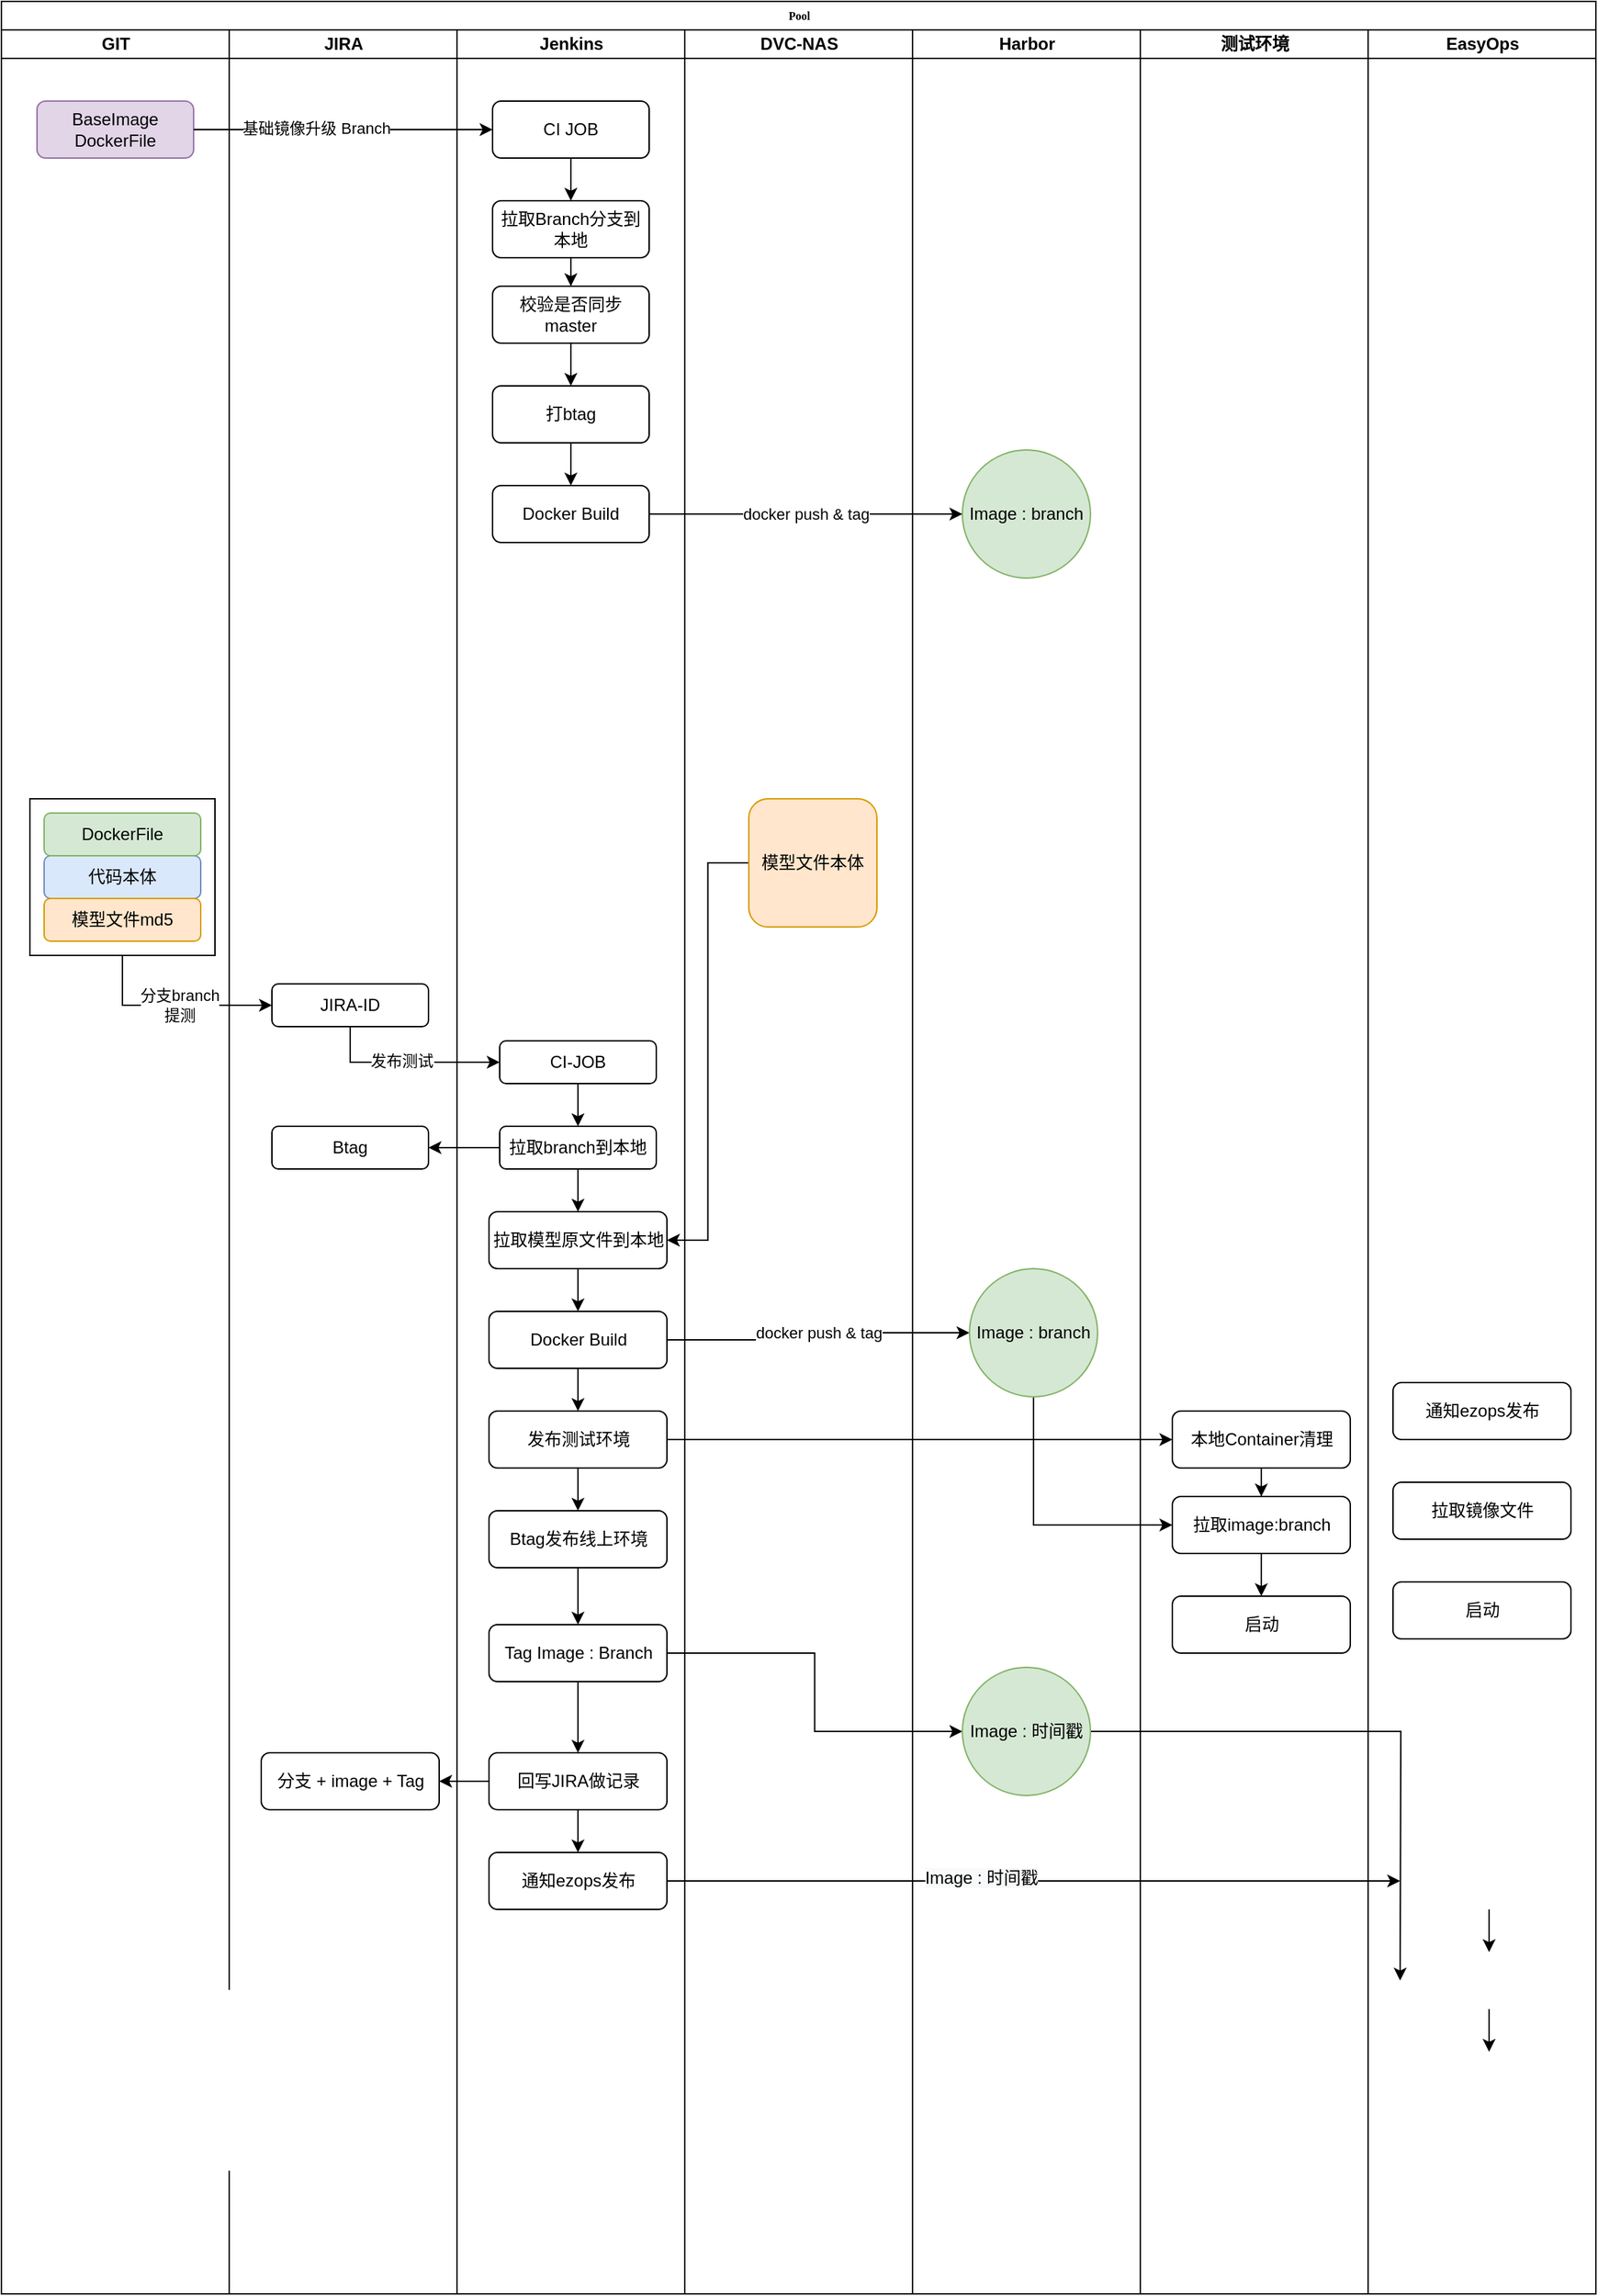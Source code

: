 <mxfile version="14.1.9" type="github">
  <diagram name="Page-1" id="74e2e168-ea6b-b213-b513-2b3c1d86103e">
    <mxGraphModel dx="2066" dy="1077" grid="1" gridSize="10" guides="1" tooltips="1" connect="1" arrows="1" fold="1" page="1" pageScale="1" pageWidth="1100" pageHeight="2700" background="#ffffff" math="0" shadow="0">
      <root>
        <mxCell id="0" />
        <mxCell id="1" parent="0" />
        <mxCell id="77e6c97f196da883-1" value="Pool" style="swimlane;html=1;childLayout=stackLayout;startSize=20;rounded=0;shadow=0;labelBackgroundColor=none;strokeWidth=1;fontFamily=Verdana;fontSize=8;align=center;" parent="1" vertex="1">
          <mxGeometry x="360" y="30" width="1120" height="1610" as="geometry">
            <mxRectangle x="70" y="40" width="60" height="20" as="alternateBounds" />
          </mxGeometry>
        </mxCell>
        <mxCell id="77e6c97f196da883-40" style="edgeStyle=orthogonalEdgeStyle;rounded=1;html=1;labelBackgroundColor=none;startArrow=none;startFill=0;startSize=5;endArrow=classicThin;endFill=1;endSize=5;jettySize=auto;orthogonalLoop=1;strokeWidth=1;fontFamily=Verdana;fontSize=8" parent="77e6c97f196da883-1" edge="1">
          <mxGeometry relative="1" as="geometry">
            <mxPoint x="770" y="690" as="sourcePoint" />
          </mxGeometry>
        </mxCell>
        <mxCell id="77e6c97f196da883-3" value="GIT" style="swimlane;html=1;startSize=20;" parent="77e6c97f196da883-1" vertex="1">
          <mxGeometry y="20" width="160" height="1590" as="geometry">
            <mxRectangle x="160" y="20" width="30" height="730" as="alternateBounds" />
          </mxGeometry>
        </mxCell>
        <mxCell id="qFuKY292NcKyGRynSk7K-17" value="" style="rounded=0;whiteSpace=wrap;html=1;" parent="77e6c97f196da883-3" vertex="1">
          <mxGeometry x="20" y="540" width="130" height="110" as="geometry" />
        </mxCell>
        <mxCell id="qFuKY292NcKyGRynSk7K-6" value="代码本体" style="rounded=1;whiteSpace=wrap;html=1;fillColor=#dae8fc;strokeColor=#6c8ebf;" parent="77e6c97f196da883-3" vertex="1">
          <mxGeometry x="30" y="580" width="110" height="30" as="geometry" />
        </mxCell>
        <mxCell id="qFuKY292NcKyGRynSk7K-10" value="DockerFile" style="rounded=1;whiteSpace=wrap;html=1;fillColor=#d5e8d4;strokeColor=#82b366;" parent="77e6c97f196da883-3" vertex="1">
          <mxGeometry x="30" y="550" width="110" height="30" as="geometry" />
        </mxCell>
        <mxCell id="qFuKY292NcKyGRynSk7K-11" value="模型文件md5" style="rounded=1;whiteSpace=wrap;html=1;fillColor=#ffe6cc;strokeColor=#d79b00;" parent="77e6c97f196da883-3" vertex="1">
          <mxGeometry x="30" y="610" width="110" height="30" as="geometry" />
        </mxCell>
        <mxCell id="qFuKY292NcKyGRynSk7K-16" style="edgeStyle=orthogonalEdgeStyle;rounded=0;orthogonalLoop=1;jettySize=auto;html=1;exitX=0.5;exitY=1;exitDx=0;exitDy=0;" parent="77e6c97f196da883-3" source="qFuKY292NcKyGRynSk7K-6" target="qFuKY292NcKyGRynSk7K-6" edge="1">
          <mxGeometry relative="1" as="geometry" />
        </mxCell>
        <mxCell id="O5KyWY-3H8QUaeKtWlQd-1" value="&lt;div&gt;BaseImage&lt;/div&gt;&lt;div&gt;DockerFile&lt;br&gt;&lt;/div&gt;" style="rounded=1;whiteSpace=wrap;html=1;fillColor=#e1d5e7;strokeColor=#9673a6;" vertex="1" parent="77e6c97f196da883-3">
          <mxGeometry x="25" y="50" width="110" height="40" as="geometry" />
        </mxCell>
        <mxCell id="77e6c97f196da883-4" value="JIRA" style="swimlane;html=1;startSize=20;" parent="77e6c97f196da883-1" vertex="1">
          <mxGeometry x="160" y="20" width="160" height="1590" as="geometry" />
        </mxCell>
        <mxCell id="qFuKY292NcKyGRynSk7K-22" value="JIRA-ID" style="rounded=1;whiteSpace=wrap;html=1;" parent="77e6c97f196da883-4" vertex="1">
          <mxGeometry x="30" y="670" width="110" height="30" as="geometry" />
        </mxCell>
        <mxCell id="qFuKY292NcKyGRynSk7K-34" value="Btag" style="rounded=1;whiteSpace=wrap;html=1;" parent="77e6c97f196da883-4" vertex="1">
          <mxGeometry x="30" y="770" width="110" height="30" as="geometry" />
        </mxCell>
        <mxCell id="qFuKY292NcKyGRynSk7K-64" value="分支 + image + Tag" style="rounded=1;whiteSpace=wrap;html=1;" parent="77e6c97f196da883-4" vertex="1">
          <mxGeometry x="22.5" y="1210" width="125" height="40" as="geometry" />
        </mxCell>
        <mxCell id="qFuKY292NcKyGRynSk7K-24" style="edgeStyle=orthogonalEdgeStyle;rounded=0;orthogonalLoop=1;jettySize=auto;html=1;entryX=0;entryY=0.5;entryDx=0;entryDy=0;" parent="77e6c97f196da883-1" source="qFuKY292NcKyGRynSk7K-17" target="qFuKY292NcKyGRynSk7K-22" edge="1">
          <mxGeometry relative="1" as="geometry">
            <Array as="points">
              <mxPoint x="85" y="705" />
            </Array>
          </mxGeometry>
        </mxCell>
        <mxCell id="qFuKY292NcKyGRynSk7K-25" value="分支branch&lt;br&gt;提测" style="edgeLabel;html=1;align=center;verticalAlign=middle;resizable=0;points=[];" parent="qFuKY292NcKyGRynSk7K-24" vertex="1" connectable="0">
          <mxGeometry x="-0.129" relative="1" as="geometry">
            <mxPoint x="14" as="offset" />
          </mxGeometry>
        </mxCell>
        <mxCell id="qFuKY292NcKyGRynSk7K-27" style="edgeStyle=orthogonalEdgeStyle;rounded=0;orthogonalLoop=1;jettySize=auto;html=1;entryX=0;entryY=0.5;entryDx=0;entryDy=0;" parent="77e6c97f196da883-1" source="qFuKY292NcKyGRynSk7K-22" target="qFuKY292NcKyGRynSk7K-26" edge="1">
          <mxGeometry relative="1" as="geometry">
            <Array as="points">
              <mxPoint x="245" y="745" />
            </Array>
          </mxGeometry>
        </mxCell>
        <mxCell id="qFuKY292NcKyGRynSk7K-28" value="发布测试" style="edgeLabel;html=1;align=center;verticalAlign=middle;resizable=0;points=[];" parent="qFuKY292NcKyGRynSk7K-27" vertex="1" connectable="0">
          <mxGeometry x="-0.061" y="1" relative="1" as="geometry">
            <mxPoint as="offset" />
          </mxGeometry>
        </mxCell>
        <mxCell id="qFuKY292NcKyGRynSk7K-35" style="edgeStyle=orthogonalEdgeStyle;rounded=0;orthogonalLoop=1;jettySize=auto;html=1;entryX=1;entryY=0.5;entryDx=0;entryDy=0;" parent="77e6c97f196da883-1" source="qFuKY292NcKyGRynSk7K-29" target="qFuKY292NcKyGRynSk7K-34" edge="1">
          <mxGeometry relative="1" as="geometry" />
        </mxCell>
        <mxCell id="qFuKY292NcKyGRynSk7K-37" style="edgeStyle=orthogonalEdgeStyle;rounded=0;orthogonalLoop=1;jettySize=auto;html=1;entryX=1;entryY=0.5;entryDx=0;entryDy=0;" parent="77e6c97f196da883-1" source="qFuKY292NcKyGRynSk7K-33" target="qFuKY292NcKyGRynSk7K-36" edge="1">
          <mxGeometry relative="1" as="geometry" />
        </mxCell>
        <mxCell id="qFuKY292NcKyGRynSk7K-42" style="edgeStyle=orthogonalEdgeStyle;rounded=0;orthogonalLoop=1;jettySize=auto;html=1;" parent="77e6c97f196da883-1" source="qFuKY292NcKyGRynSk7K-39" target="qFuKY292NcKyGRynSk7K-66" edge="1">
          <mxGeometry relative="1" as="geometry">
            <mxPoint x="662.5" y="840" as="targetPoint" />
          </mxGeometry>
        </mxCell>
        <mxCell id="qFuKY292NcKyGRynSk7K-43" value="docker push &amp;amp; tag" style="edgeLabel;html=1;align=center;verticalAlign=middle;resizable=0;points=[];" parent="qFuKY292NcKyGRynSk7K-42" vertex="1" connectable="0">
          <mxGeometry x="0.236" y="-1" relative="1" as="geometry">
            <mxPoint x="-23.5" y="-1" as="offset" />
          </mxGeometry>
        </mxCell>
        <mxCell id="qFuKY292NcKyGRynSk7K-48" style="edgeStyle=orthogonalEdgeStyle;rounded=0;orthogonalLoop=1;jettySize=auto;html=1;entryX=0;entryY=0.5;entryDx=0;entryDy=0;" parent="77e6c97f196da883-1" source="qFuKY292NcKyGRynSk7K-45" target="qFuKY292NcKyGRynSk7K-47" edge="1">
          <mxGeometry relative="1" as="geometry" />
        </mxCell>
        <mxCell id="qFuKY292NcKyGRynSk7K-52" style="edgeStyle=orthogonalEdgeStyle;rounded=0;orthogonalLoop=1;jettySize=auto;html=1;entryX=0;entryY=0.5;entryDx=0;entryDy=0;" parent="77e6c97f196da883-1" target="qFuKY292NcKyGRynSk7K-49" edge="1">
          <mxGeometry relative="1" as="geometry">
            <mxPoint x="725" y="980" as="sourcePoint" />
            <Array as="points">
              <mxPoint x="725" y="1070" />
            </Array>
          </mxGeometry>
        </mxCell>
        <mxCell id="qFuKY292NcKyGRynSk7K-61" style="edgeStyle=orthogonalEdgeStyle;rounded=0;orthogonalLoop=1;jettySize=auto;html=1;entryX=0;entryY=0.5;entryDx=0;entryDy=0;" parent="77e6c97f196da883-1" source="qFuKY292NcKyGRynSk7K-57" target="qFuKY292NcKyGRynSk7K-68" edge="1">
          <mxGeometry relative="1" as="geometry">
            <mxPoint x="662.5" y="1200" as="targetPoint" />
          </mxGeometry>
        </mxCell>
        <mxCell id="qFuKY292NcKyGRynSk7K-65" style="edgeStyle=orthogonalEdgeStyle;rounded=0;orthogonalLoop=1;jettySize=auto;html=1;entryX=1;entryY=0.5;entryDx=0;entryDy=0;" parent="77e6c97f196da883-1" source="qFuKY292NcKyGRynSk7K-62" target="qFuKY292NcKyGRynSk7K-64" edge="1">
          <mxGeometry relative="1" as="geometry" />
        </mxCell>
        <mxCell id="qFuKY292NcKyGRynSk7K-73" style="edgeStyle=orthogonalEdgeStyle;rounded=0;orthogonalLoop=1;jettySize=auto;html=1;entryX=0;entryY=0.5;entryDx=0;entryDy=0;" parent="77e6c97f196da883-1" source="qFuKY292NcKyGRynSk7K-70" edge="1">
          <mxGeometry relative="1" as="geometry">
            <mxPoint x="982.5" y="1320" as="targetPoint" />
          </mxGeometry>
        </mxCell>
        <mxCell id="qFuKY292NcKyGRynSk7K-74" value="&lt;span style=&quot;font-size: 12px ; background-color: rgb(248 , 249 , 250)&quot;&gt;Image : 时间戳&lt;/span&gt;" style="edgeLabel;html=1;align=center;verticalAlign=middle;resizable=0;points=[];" parent="qFuKY292NcKyGRynSk7K-73" vertex="1" connectable="0">
          <mxGeometry x="-0.148" y="2" relative="1" as="geometry">
            <mxPoint x="1" as="offset" />
          </mxGeometry>
        </mxCell>
        <mxCell id="qFuKY292NcKyGRynSk7K-76" style="edgeStyle=orthogonalEdgeStyle;rounded=0;orthogonalLoop=1;jettySize=auto;html=1;entryX=0;entryY=0.5;entryDx=0;entryDy=0;" parent="77e6c97f196da883-1" source="qFuKY292NcKyGRynSk7K-68" edge="1">
          <mxGeometry relative="1" as="geometry">
            <mxPoint x="982.5" y="1390" as="targetPoint" />
          </mxGeometry>
        </mxCell>
        <mxCell id="qFuKY292NcKyGRynSk7K-3" value="Jenkins" style="swimlane;html=1;startSize=20;" parent="77e6c97f196da883-1" vertex="1">
          <mxGeometry x="320" y="20" width="160" height="1590" as="geometry" />
        </mxCell>
        <mxCell id="qFuKY292NcKyGRynSk7K-30" style="edgeStyle=orthogonalEdgeStyle;rounded=0;orthogonalLoop=1;jettySize=auto;html=1;" parent="qFuKY292NcKyGRynSk7K-3" source="qFuKY292NcKyGRynSk7K-26" target="qFuKY292NcKyGRynSk7K-29" edge="1">
          <mxGeometry relative="1" as="geometry" />
        </mxCell>
        <mxCell id="qFuKY292NcKyGRynSk7K-26" value="CI-JOB" style="rounded=1;whiteSpace=wrap;html=1;" parent="qFuKY292NcKyGRynSk7K-3" vertex="1">
          <mxGeometry x="30" y="710" width="110" height="30" as="geometry" />
        </mxCell>
        <mxCell id="qFuKY292NcKyGRynSk7K-38" style="edgeStyle=orthogonalEdgeStyle;rounded=0;orthogonalLoop=1;jettySize=auto;html=1;" parent="qFuKY292NcKyGRynSk7K-3" source="qFuKY292NcKyGRynSk7K-29" target="qFuKY292NcKyGRynSk7K-36" edge="1">
          <mxGeometry relative="1" as="geometry" />
        </mxCell>
        <mxCell id="qFuKY292NcKyGRynSk7K-29" value="拉取branch到本地" style="rounded=1;whiteSpace=wrap;html=1;" parent="qFuKY292NcKyGRynSk7K-3" vertex="1">
          <mxGeometry x="30" y="770" width="110" height="30" as="geometry" />
        </mxCell>
        <mxCell id="qFuKY292NcKyGRynSk7K-40" style="edgeStyle=orthogonalEdgeStyle;rounded=0;orthogonalLoop=1;jettySize=auto;html=1;" parent="qFuKY292NcKyGRynSk7K-3" source="qFuKY292NcKyGRynSk7K-36" target="qFuKY292NcKyGRynSk7K-39" edge="1">
          <mxGeometry relative="1" as="geometry" />
        </mxCell>
        <mxCell id="qFuKY292NcKyGRynSk7K-36" value="拉取模型原文件到本地" style="rounded=1;whiteSpace=wrap;html=1;" parent="qFuKY292NcKyGRynSk7K-3" vertex="1">
          <mxGeometry x="22.5" y="830" width="125" height="40" as="geometry" />
        </mxCell>
        <mxCell id="qFuKY292NcKyGRynSk7K-46" style="edgeStyle=orthogonalEdgeStyle;rounded=0;orthogonalLoop=1;jettySize=auto;html=1;" parent="qFuKY292NcKyGRynSk7K-3" source="qFuKY292NcKyGRynSk7K-39" target="qFuKY292NcKyGRynSk7K-45" edge="1">
          <mxGeometry relative="1" as="geometry" />
        </mxCell>
        <mxCell id="qFuKY292NcKyGRynSk7K-39" value="Docker Build" style="rounded=1;whiteSpace=wrap;html=1;" parent="qFuKY292NcKyGRynSk7K-3" vertex="1">
          <mxGeometry x="22.5" y="900" width="125" height="40" as="geometry" />
        </mxCell>
        <mxCell id="qFuKY292NcKyGRynSk7K-56" style="edgeStyle=orthogonalEdgeStyle;rounded=0;orthogonalLoop=1;jettySize=auto;html=1;" parent="qFuKY292NcKyGRynSk7K-3" source="qFuKY292NcKyGRynSk7K-45" target="qFuKY292NcKyGRynSk7K-55" edge="1">
          <mxGeometry relative="1" as="geometry" />
        </mxCell>
        <mxCell id="qFuKY292NcKyGRynSk7K-45" value="发布测试环境" style="rounded=1;whiteSpace=wrap;html=1;" parent="qFuKY292NcKyGRynSk7K-3" vertex="1">
          <mxGeometry x="22.5" y="970" width="125" height="40" as="geometry" />
        </mxCell>
        <mxCell id="qFuKY292NcKyGRynSk7K-59" style="edgeStyle=orthogonalEdgeStyle;rounded=0;orthogonalLoop=1;jettySize=auto;html=1;" parent="qFuKY292NcKyGRynSk7K-3" source="qFuKY292NcKyGRynSk7K-55" target="qFuKY292NcKyGRynSk7K-57" edge="1">
          <mxGeometry relative="1" as="geometry" />
        </mxCell>
        <mxCell id="qFuKY292NcKyGRynSk7K-55" value="Btag发布线上环境" style="rounded=1;whiteSpace=wrap;html=1;" parent="qFuKY292NcKyGRynSk7K-3" vertex="1">
          <mxGeometry x="22.5" y="1040" width="125" height="40" as="geometry" />
        </mxCell>
        <mxCell id="qFuKY292NcKyGRynSk7K-69" style="edgeStyle=orthogonalEdgeStyle;rounded=0;orthogonalLoop=1;jettySize=auto;html=1;" parent="qFuKY292NcKyGRynSk7K-3" source="qFuKY292NcKyGRynSk7K-57" target="qFuKY292NcKyGRynSk7K-62" edge="1">
          <mxGeometry relative="1" as="geometry" />
        </mxCell>
        <mxCell id="qFuKY292NcKyGRynSk7K-57" value="Tag Image : Branch" style="rounded=1;whiteSpace=wrap;html=1;" parent="qFuKY292NcKyGRynSk7K-3" vertex="1">
          <mxGeometry x="22.5" y="1120" width="125" height="40" as="geometry" />
        </mxCell>
        <mxCell id="qFuKY292NcKyGRynSk7K-71" style="edgeStyle=orthogonalEdgeStyle;rounded=0;orthogonalLoop=1;jettySize=auto;html=1;" parent="qFuKY292NcKyGRynSk7K-3" source="qFuKY292NcKyGRynSk7K-62" target="qFuKY292NcKyGRynSk7K-70" edge="1">
          <mxGeometry relative="1" as="geometry" />
        </mxCell>
        <mxCell id="qFuKY292NcKyGRynSk7K-62" value="回写JIRA做记录" style="rounded=1;whiteSpace=wrap;html=1;" parent="qFuKY292NcKyGRynSk7K-3" vertex="1">
          <mxGeometry x="22.5" y="1210" width="125" height="40" as="geometry" />
        </mxCell>
        <mxCell id="qFuKY292NcKyGRynSk7K-70" value="通知ezops发布" style="rounded=1;whiteSpace=wrap;html=1;" parent="qFuKY292NcKyGRynSk7K-3" vertex="1">
          <mxGeometry x="22.5" y="1280" width="125" height="40" as="geometry" />
        </mxCell>
        <mxCell id="O5KyWY-3H8QUaeKtWlQd-6" style="edgeStyle=orthogonalEdgeStyle;rounded=0;orthogonalLoop=1;jettySize=auto;html=1;" edge="1" parent="qFuKY292NcKyGRynSk7K-3" source="O5KyWY-3H8QUaeKtWlQd-2" target="O5KyWY-3H8QUaeKtWlQd-5">
          <mxGeometry relative="1" as="geometry" />
        </mxCell>
        <mxCell id="O5KyWY-3H8QUaeKtWlQd-2" value="CI JOB" style="rounded=1;whiteSpace=wrap;html=1;" vertex="1" parent="qFuKY292NcKyGRynSk7K-3">
          <mxGeometry x="25" y="50" width="110" height="40" as="geometry" />
        </mxCell>
        <mxCell id="O5KyWY-3H8QUaeKtWlQd-12" style="edgeStyle=orthogonalEdgeStyle;rounded=0;orthogonalLoop=1;jettySize=auto;html=1;" edge="1" parent="qFuKY292NcKyGRynSk7K-3" source="O5KyWY-3H8QUaeKtWlQd-5" target="O5KyWY-3H8QUaeKtWlQd-7">
          <mxGeometry relative="1" as="geometry" />
        </mxCell>
        <mxCell id="O5KyWY-3H8QUaeKtWlQd-5" value="拉取Branch分支到本地" style="rounded=1;whiteSpace=wrap;html=1;" vertex="1" parent="qFuKY292NcKyGRynSk7K-3">
          <mxGeometry x="25" y="120" width="110" height="40" as="geometry" />
        </mxCell>
        <mxCell id="O5KyWY-3H8QUaeKtWlQd-13" style="edgeStyle=orthogonalEdgeStyle;rounded=0;orthogonalLoop=1;jettySize=auto;html=1;" edge="1" parent="qFuKY292NcKyGRynSk7K-3" source="O5KyWY-3H8QUaeKtWlQd-7" target="O5KyWY-3H8QUaeKtWlQd-8">
          <mxGeometry relative="1" as="geometry" />
        </mxCell>
        <mxCell id="O5KyWY-3H8QUaeKtWlQd-7" value="校验是否同步master" style="rounded=1;whiteSpace=wrap;html=1;" vertex="1" parent="qFuKY292NcKyGRynSk7K-3">
          <mxGeometry x="25" y="180" width="110" height="40" as="geometry" />
        </mxCell>
        <mxCell id="O5KyWY-3H8QUaeKtWlQd-14" style="edgeStyle=orthogonalEdgeStyle;rounded=0;orthogonalLoop=1;jettySize=auto;html=1;" edge="1" parent="qFuKY292NcKyGRynSk7K-3" source="O5KyWY-3H8QUaeKtWlQd-8" target="O5KyWY-3H8QUaeKtWlQd-9">
          <mxGeometry relative="1" as="geometry" />
        </mxCell>
        <mxCell id="O5KyWY-3H8QUaeKtWlQd-8" value="打btag" style="rounded=1;whiteSpace=wrap;html=1;" vertex="1" parent="qFuKY292NcKyGRynSk7K-3">
          <mxGeometry x="25" y="250" width="110" height="40" as="geometry" />
        </mxCell>
        <mxCell id="O5KyWY-3H8QUaeKtWlQd-9" value="Docker Build" style="rounded=1;whiteSpace=wrap;html=1;" vertex="1" parent="qFuKY292NcKyGRynSk7K-3">
          <mxGeometry x="25" y="320" width="110" height="40" as="geometry" />
        </mxCell>
        <mxCell id="qFuKY292NcKyGRynSk7K-4" value="DVC-NAS" style="swimlane;html=1;startSize=20;" parent="77e6c97f196da883-1" vertex="1">
          <mxGeometry x="480" y="20" width="160" height="1590" as="geometry" />
        </mxCell>
        <mxCell id="qFuKY292NcKyGRynSk7K-33" value="模型文件本体" style="rounded=1;whiteSpace=wrap;html=1;fillColor=#ffe6cc;strokeColor=#d79b00;" parent="qFuKY292NcKyGRynSk7K-4" vertex="1">
          <mxGeometry x="45" y="540" width="90" height="90" as="geometry" />
        </mxCell>
        <mxCell id="77e6c97f196da883-5" value="Harbor" style="swimlane;html=1;startSize=20;" parent="77e6c97f196da883-1" vertex="1">
          <mxGeometry x="640" y="20" width="160" height="1590" as="geometry" />
        </mxCell>
        <mxCell id="qFuKY292NcKyGRynSk7K-66" value="&lt;span&gt;Image : branch&lt;/span&gt;" style="ellipse;whiteSpace=wrap;html=1;aspect=fixed;fillColor=#d5e8d4;strokeColor=#82b366;" parent="77e6c97f196da883-5" vertex="1">
          <mxGeometry x="40" y="870" width="90" height="90" as="geometry" />
        </mxCell>
        <mxCell id="qFuKY292NcKyGRynSk7K-68" value="&lt;span&gt;Image : 时间戳&lt;/span&gt;" style="ellipse;whiteSpace=wrap;html=1;aspect=fixed;fillColor=#d5e8d4;strokeColor=#82b366;" parent="77e6c97f196da883-5" vertex="1">
          <mxGeometry x="35" y="1150" width="90" height="90" as="geometry" />
        </mxCell>
        <mxCell id="O5KyWY-3H8QUaeKtWlQd-10" value="&lt;span&gt;Image : branch&lt;/span&gt;" style="ellipse;whiteSpace=wrap;html=1;aspect=fixed;fillColor=#d5e8d4;strokeColor=#82b366;" vertex="1" parent="77e6c97f196da883-5">
          <mxGeometry x="35" y="295" width="90" height="90" as="geometry" />
        </mxCell>
        <mxCell id="qFuKY292NcKyGRynSk7K-21" value="测试环境" style="swimlane;html=1;startSize=20;" parent="77e6c97f196da883-1" vertex="1">
          <mxGeometry x="800" y="20" width="160" height="1590" as="geometry" />
        </mxCell>
        <mxCell id="qFuKY292NcKyGRynSk7K-51" style="edgeStyle=orthogonalEdgeStyle;rounded=0;orthogonalLoop=1;jettySize=auto;html=1;" parent="qFuKY292NcKyGRynSk7K-21" source="qFuKY292NcKyGRynSk7K-47" target="qFuKY292NcKyGRynSk7K-49" edge="1">
          <mxGeometry relative="1" as="geometry" />
        </mxCell>
        <mxCell id="qFuKY292NcKyGRynSk7K-47" value="本地Container清理" style="rounded=1;whiteSpace=wrap;html=1;" parent="qFuKY292NcKyGRynSk7K-21" vertex="1">
          <mxGeometry x="22.5" y="970" width="125" height="40" as="geometry" />
        </mxCell>
        <mxCell id="qFuKY292NcKyGRynSk7K-54" style="edgeStyle=orthogonalEdgeStyle;rounded=0;orthogonalLoop=1;jettySize=auto;html=1;" parent="qFuKY292NcKyGRynSk7K-21" source="qFuKY292NcKyGRynSk7K-49" target="qFuKY292NcKyGRynSk7K-53" edge="1">
          <mxGeometry relative="1" as="geometry" />
        </mxCell>
        <mxCell id="qFuKY292NcKyGRynSk7K-49" value="拉取image:branch" style="rounded=1;whiteSpace=wrap;html=1;" parent="qFuKY292NcKyGRynSk7K-21" vertex="1">
          <mxGeometry x="22.5" y="1030" width="125" height="40" as="geometry" />
        </mxCell>
        <mxCell id="qFuKY292NcKyGRynSk7K-53" value="启动" style="rounded=1;whiteSpace=wrap;html=1;" parent="qFuKY292NcKyGRynSk7K-21" vertex="1">
          <mxGeometry x="22.5" y="1100" width="125" height="40" as="geometry" />
        </mxCell>
        <mxCell id="qFuKY292NcKyGRynSk7K-44" value="EasyOps" style="swimlane;html=1;startSize=20;" parent="77e6c97f196da883-1" vertex="1">
          <mxGeometry x="960" y="20" width="160" height="1590" as="geometry" />
        </mxCell>
        <mxCell id="qFuKY292NcKyGRynSk7K-78" style="edgeStyle=orthogonalEdgeStyle;rounded=0;orthogonalLoop=1;jettySize=auto;html=1;entryX=0.5;entryY=0;entryDx=0;entryDy=0;" parent="qFuKY292NcKyGRynSk7K-44" edge="1">
          <mxGeometry relative="1" as="geometry">
            <mxPoint x="85" y="1320" as="sourcePoint" />
            <mxPoint x="85" y="1350" as="targetPoint" />
          </mxGeometry>
        </mxCell>
        <mxCell id="qFuKY292NcKyGRynSk7K-72" value="通知ezops发布" style="rounded=1;whiteSpace=wrap;html=1;" parent="qFuKY292NcKyGRynSk7K-44" vertex="1">
          <mxGeometry x="17.5" y="950" width="125" height="40" as="geometry" />
        </mxCell>
        <mxCell id="qFuKY292NcKyGRynSk7K-79" style="edgeStyle=orthogonalEdgeStyle;rounded=0;orthogonalLoop=1;jettySize=auto;html=1;" parent="qFuKY292NcKyGRynSk7K-44" edge="1">
          <mxGeometry relative="1" as="geometry">
            <mxPoint x="85" y="1390" as="sourcePoint" />
            <mxPoint x="85" y="1420" as="targetPoint" />
          </mxGeometry>
        </mxCell>
        <mxCell id="qFuKY292NcKyGRynSk7K-75" value="拉取镜像文件" style="rounded=1;whiteSpace=wrap;html=1;" parent="qFuKY292NcKyGRynSk7K-44" vertex="1">
          <mxGeometry x="17.5" y="1020" width="125" height="40" as="geometry" />
        </mxCell>
        <mxCell id="qFuKY292NcKyGRynSk7K-77" value="启动" style="rounded=1;whiteSpace=wrap;html=1;" parent="qFuKY292NcKyGRynSk7K-44" vertex="1">
          <mxGeometry x="17.5" y="1090" width="125" height="40" as="geometry" />
        </mxCell>
        <mxCell id="O5KyWY-3H8QUaeKtWlQd-3" style="edgeStyle=orthogonalEdgeStyle;rounded=0;orthogonalLoop=1;jettySize=auto;html=1;" edge="1" parent="77e6c97f196da883-1" source="O5KyWY-3H8QUaeKtWlQd-1" target="O5KyWY-3H8QUaeKtWlQd-2">
          <mxGeometry relative="1" as="geometry" />
        </mxCell>
        <mxCell id="O5KyWY-3H8QUaeKtWlQd-4" value="基础镜像升级 Branch" style="edgeLabel;html=1;align=center;verticalAlign=middle;resizable=0;points=[];" vertex="1" connectable="0" parent="O5KyWY-3H8QUaeKtWlQd-3">
          <mxGeometry x="-0.181" y="1" relative="1" as="geometry">
            <mxPoint as="offset" />
          </mxGeometry>
        </mxCell>
        <mxCell id="O5KyWY-3H8QUaeKtWlQd-11" value="docker push &amp;amp; tag" style="edgeStyle=orthogonalEdgeStyle;rounded=0;orthogonalLoop=1;jettySize=auto;html=1;" edge="1" parent="77e6c97f196da883-1" source="O5KyWY-3H8QUaeKtWlQd-9" target="O5KyWY-3H8QUaeKtWlQd-10">
          <mxGeometry relative="1" as="geometry" />
        </mxCell>
      </root>
    </mxGraphModel>
  </diagram>
</mxfile>
